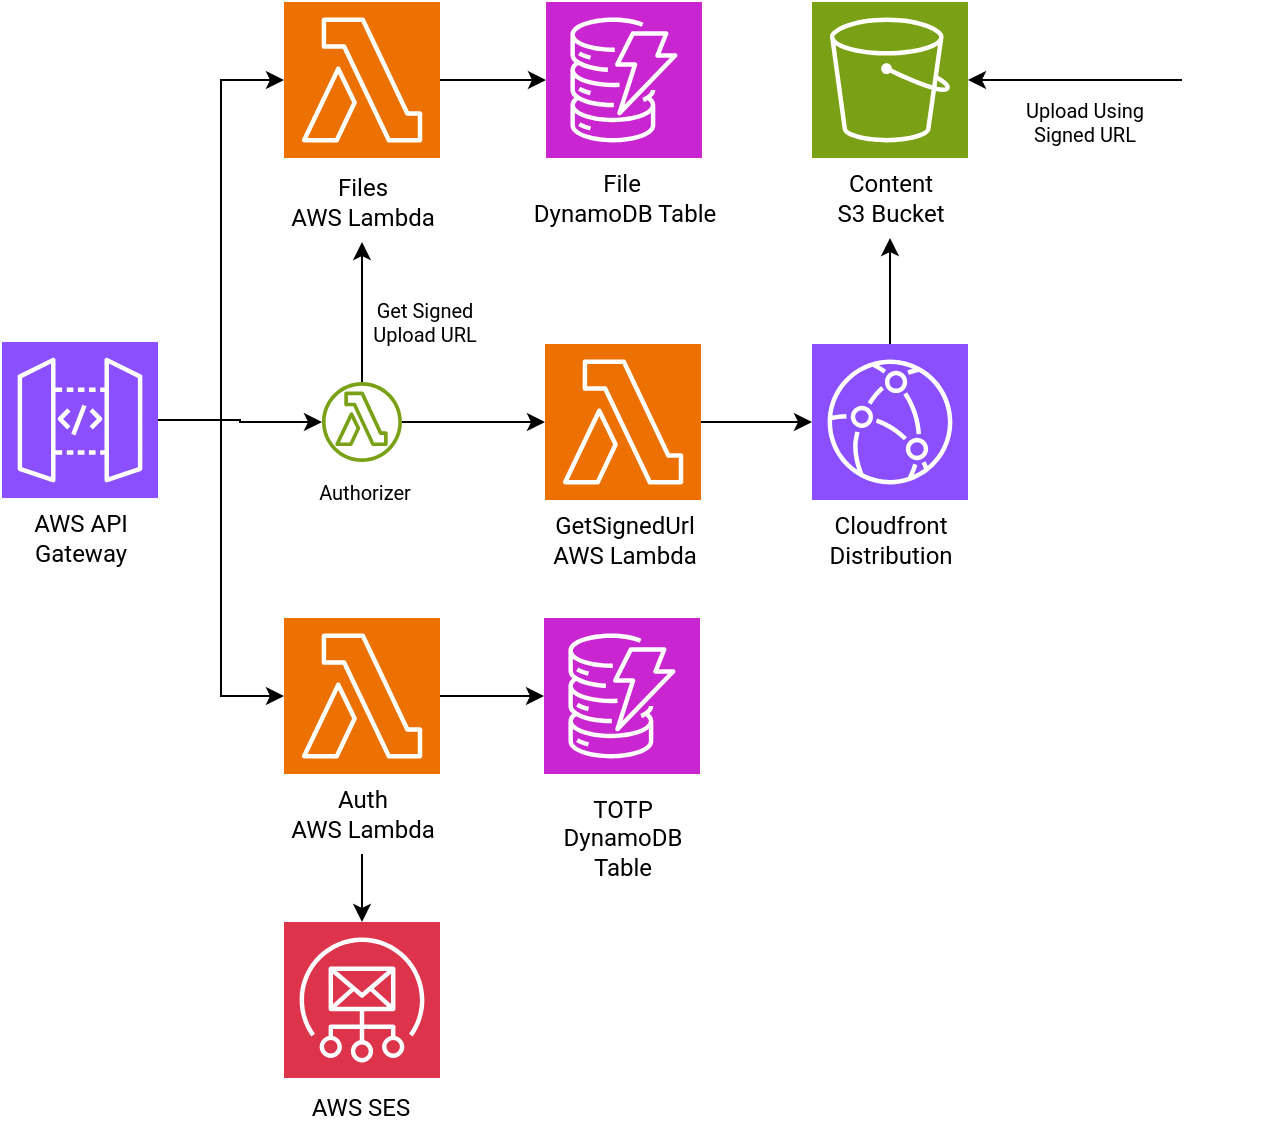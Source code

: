 <mxfile version="24.7.7">
  <diagram name="Página-1" id="8KjAR00LLoLAXdVm-00y">
    <mxGraphModel dx="989" dy="514" grid="1" gridSize="10" guides="1" tooltips="1" connect="1" arrows="1" fold="1" page="1" pageScale="1" pageWidth="827" pageHeight="1169" math="0" shadow="0">
      <root>
        <mxCell id="0" />
        <mxCell id="1" parent="0" />
        <mxCell id="nZ5j-B5OcQxF__eQg0Yg-3" value="" style="group" vertex="1" connectable="0" parent="1">
          <mxGeometry x="464" y="90" width="80" height="118" as="geometry" />
        </mxCell>
        <mxCell id="nZ5j-B5OcQxF__eQg0Yg-1" value="" style="sketch=0;points=[[0,0,0],[0.25,0,0],[0.5,0,0],[0.75,0,0],[1,0,0],[0,1,0],[0.25,1,0],[0.5,1,0],[0.75,1,0],[1,1,0],[0,0.25,0],[0,0.5,0],[0,0.75,0],[1,0.25,0],[1,0.5,0],[1,0.75,0]];outlineConnect=0;fontColor=#232F3E;fillColor=#7AA116;strokeColor=#ffffff;dashed=0;verticalLabelPosition=bottom;verticalAlign=top;align=center;html=1;fontSize=12;fontStyle=0;aspect=fixed;shape=mxgraph.aws4.resourceIcon;resIcon=mxgraph.aws4.s3;" vertex="1" parent="nZ5j-B5OcQxF__eQg0Yg-3">
          <mxGeometry x="1" width="78" height="78" as="geometry" />
        </mxCell>
        <mxCell id="nZ5j-B5OcQxF__eQg0Yg-2" value="&lt;div&gt;Content&lt;/div&gt;&lt;div&gt;S3 Bucket&lt;/div&gt;" style="text;html=1;align=center;verticalAlign=middle;resizable=0;points=[];autosize=1;strokeColor=none;fillColor=none;fontFamily=Roboto;fontSource=https%3A%2F%2Ffonts.googleapis.com%2Fcss%3Ffamily%3DRoboto;" vertex="1" parent="nZ5j-B5OcQxF__eQg0Yg-3">
          <mxGeometry y="78" width="80" height="40" as="geometry" />
        </mxCell>
        <mxCell id="nZ5j-B5OcQxF__eQg0Yg-6" value="" style="group" vertex="1" connectable="0" parent="1">
          <mxGeometry x="459" y="261" width="90" height="118" as="geometry" />
        </mxCell>
        <mxCell id="nZ5j-B5OcQxF__eQg0Yg-4" value="" style="sketch=0;points=[[0,0,0],[0.25,0,0],[0.5,0,0],[0.75,0,0],[1,0,0],[0,1,0],[0.25,1,0],[0.5,1,0],[0.75,1,0],[1,1,0],[0,0.25,0],[0,0.5,0],[0,0.75,0],[1,0.25,0],[1,0.5,0],[1,0.75,0]];outlineConnect=0;fontColor=#232F3E;fillColor=#8C4FFF;strokeColor=#ffffff;dashed=0;verticalLabelPosition=bottom;verticalAlign=top;align=center;html=1;fontSize=12;fontStyle=0;aspect=fixed;shape=mxgraph.aws4.resourceIcon;resIcon=mxgraph.aws4.cloudfront;" vertex="1" parent="nZ5j-B5OcQxF__eQg0Yg-6">
          <mxGeometry x="6" width="78" height="78" as="geometry" />
        </mxCell>
        <mxCell id="nZ5j-B5OcQxF__eQg0Yg-5" value="&lt;div&gt;Cloudfront&lt;/div&gt;&lt;div&gt;Distribution&lt;/div&gt;" style="text;html=1;align=center;verticalAlign=middle;resizable=0;points=[];autosize=1;strokeColor=none;fillColor=none;fontFamily=Roboto;fontSource=https%3A%2F%2Ffonts.googleapis.com%2Fcss%3Ffamily%3DRoboto;" vertex="1" parent="nZ5j-B5OcQxF__eQg0Yg-6">
          <mxGeometry y="78" width="90" height="40" as="geometry" />
        </mxCell>
        <mxCell id="nZ5j-B5OcQxF__eQg0Yg-12" value="" style="group" vertex="1" connectable="0" parent="1">
          <mxGeometry x="330" y="398" width="80" height="140" as="geometry" />
        </mxCell>
        <mxCell id="nZ5j-B5OcQxF__eQg0Yg-10" value="" style="sketch=0;points=[[0,0,0],[0.25,0,0],[0.5,0,0],[0.75,0,0],[1,0,0],[0,1,0],[0.25,1,0],[0.5,1,0],[0.75,1,0],[1,1,0],[0,0.25,0],[0,0.5,0],[0,0.75,0],[1,0.25,0],[1,0.5,0],[1,0.75,0]];outlineConnect=0;fontColor=#232F3E;fillColor=#C925D1;strokeColor=#ffffff;dashed=0;verticalLabelPosition=bottom;verticalAlign=top;align=center;html=1;fontSize=12;fontStyle=0;aspect=fixed;shape=mxgraph.aws4.resourceIcon;resIcon=mxgraph.aws4.dynamodb;" vertex="1" parent="nZ5j-B5OcQxF__eQg0Yg-12">
          <mxGeometry x="1" width="78" height="78" as="geometry" />
        </mxCell>
        <mxCell id="nZ5j-B5OcQxF__eQg0Yg-11" value="TOTP&lt;br&gt;DynamoDB&lt;br&gt;Table" style="text;html=1;align=center;verticalAlign=middle;resizable=0;points=[];autosize=1;strokeColor=none;fillColor=none;fontFamily=Roboto;fontSource=https%3A%2F%2Ffonts.googleapis.com%2Fcss%3Ffamily%3DRoboto;" vertex="1" parent="nZ5j-B5OcQxF__eQg0Yg-12">
          <mxGeometry y="80" width="80" height="60" as="geometry" />
        </mxCell>
        <mxCell id="nZ5j-B5OcQxF__eQg0Yg-15" value="" style="group" vertex="1" connectable="0" parent="1">
          <mxGeometry x="60" y="260" width="78" height="118" as="geometry" />
        </mxCell>
        <mxCell id="nZ5j-B5OcQxF__eQg0Yg-13" value="" style="sketch=0;points=[[0,0,0],[0.25,0,0],[0.5,0,0],[0.75,0,0],[1,0,0],[0,1,0],[0.25,1,0],[0.5,1,0],[0.75,1,0],[1,1,0],[0,0.25,0],[0,0.5,0],[0,0.75,0],[1,0.25,0],[1,0.5,0],[1,0.75,0]];outlineConnect=0;fontColor=#232F3E;fillColor=#8C4FFF;strokeColor=#ffffff;dashed=0;verticalLabelPosition=bottom;verticalAlign=top;align=center;html=1;fontSize=12;fontStyle=0;aspect=fixed;shape=mxgraph.aws4.resourceIcon;resIcon=mxgraph.aws4.api_gateway;" vertex="1" parent="nZ5j-B5OcQxF__eQg0Yg-15">
          <mxGeometry width="78" height="78" as="geometry" />
        </mxCell>
        <mxCell id="nZ5j-B5OcQxF__eQg0Yg-14" value="&lt;div&gt;AWS API&lt;/div&gt;&lt;div&gt;Gateway&lt;br&gt;&lt;/div&gt;" style="text;html=1;align=center;verticalAlign=middle;resizable=0;points=[];autosize=1;strokeColor=none;fillColor=none;fontFamily=Roboto;fontSource=https%3A%2F%2Ffonts.googleapis.com%2Fcss%3Ffamily%3DRoboto;" vertex="1" parent="nZ5j-B5OcQxF__eQg0Yg-15">
          <mxGeometry x="4" y="78" width="70" height="40" as="geometry" />
        </mxCell>
        <mxCell id="nZ5j-B5OcQxF__eQg0Yg-18" value="" style="group" vertex="1" connectable="0" parent="1">
          <mxGeometry x="190" y="90" width="100" height="120" as="geometry" />
        </mxCell>
        <mxCell id="nZ5j-B5OcQxF__eQg0Yg-16" value="" style="sketch=0;points=[[0,0,0],[0.25,0,0],[0.5,0,0],[0.75,0,0],[1,0,0],[0,1,0],[0.25,1,0],[0.5,1,0],[0.75,1,0],[1,1,0],[0,0.25,0],[0,0.5,0],[0,0.75,0],[1,0.25,0],[1,0.5,0],[1,0.75,0]];outlineConnect=0;fontColor=#232F3E;fillColor=#ED7100;strokeColor=#ffffff;dashed=0;verticalLabelPosition=bottom;verticalAlign=top;align=center;html=1;fontSize=12;fontStyle=0;aspect=fixed;shape=mxgraph.aws4.resourceIcon;resIcon=mxgraph.aws4.lambda;" vertex="1" parent="nZ5j-B5OcQxF__eQg0Yg-18">
          <mxGeometry x="11" width="78" height="78" as="geometry" />
        </mxCell>
        <mxCell id="nZ5j-B5OcQxF__eQg0Yg-17" value="Files&lt;br&gt;AWS Lambda" style="text;html=1;align=center;verticalAlign=middle;resizable=0;points=[];autosize=1;strokeColor=none;fillColor=none;fontFamily=Roboto;fontSource=https%3A%2F%2Ffonts.googleapis.com%2Fcss%3Ffamily%3DRoboto;" vertex="1" parent="nZ5j-B5OcQxF__eQg0Yg-18">
          <mxGeometry y="80" width="100" height="40" as="geometry" />
        </mxCell>
        <mxCell id="nZ5j-B5OcQxF__eQg0Yg-27" value="" style="group" vertex="1" connectable="0" parent="1">
          <mxGeometry x="190" y="398" width="100" height="118" as="geometry" />
        </mxCell>
        <mxCell id="nZ5j-B5OcQxF__eQg0Yg-25" value="" style="sketch=0;points=[[0,0,0],[0.25,0,0],[0.5,0,0],[0.75,0,0],[1,0,0],[0,1,0],[0.25,1,0],[0.5,1,0],[0.75,1,0],[1,1,0],[0,0.25,0],[0,0.5,0],[0,0.75,0],[1,0.25,0],[1,0.5,0],[1,0.75,0]];outlineConnect=0;fontColor=#232F3E;fillColor=#ED7100;strokeColor=#ffffff;dashed=0;verticalLabelPosition=bottom;verticalAlign=top;align=center;html=1;fontSize=12;fontStyle=0;aspect=fixed;shape=mxgraph.aws4.resourceIcon;resIcon=mxgraph.aws4.lambda;" vertex="1" parent="nZ5j-B5OcQxF__eQg0Yg-27">
          <mxGeometry x="11" width="78" height="78" as="geometry" />
        </mxCell>
        <mxCell id="nZ5j-B5OcQxF__eQg0Yg-26" value="Auth&lt;br&gt;AWS Lambda" style="text;html=1;align=center;verticalAlign=middle;resizable=0;points=[];autosize=1;strokeColor=none;fillColor=none;fontFamily=Roboto;fontSource=https%3A%2F%2Ffonts.googleapis.com%2Fcss%3Ffamily%3DRoboto;" vertex="1" parent="nZ5j-B5OcQxF__eQg0Yg-27">
          <mxGeometry y="78" width="100" height="40" as="geometry" />
        </mxCell>
        <mxCell id="nZ5j-B5OcQxF__eQg0Yg-33" value="" style="group" vertex="1" connectable="0" parent="1">
          <mxGeometry x="201" y="550" width="78" height="108" as="geometry" />
        </mxCell>
        <mxCell id="nZ5j-B5OcQxF__eQg0Yg-31" value="" style="sketch=0;points=[[0,0,0],[0.25,0,0],[0.5,0,0],[0.75,0,0],[1,0,0],[0,1,0],[0.25,1,0],[0.5,1,0],[0.75,1,0],[1,1,0],[0,0.25,0],[0,0.5,0],[0,0.75,0],[1,0.25,0],[1,0.5,0],[1,0.75,0]];outlineConnect=0;fontColor=#232F3E;fillColor=#DD344C;strokeColor=#ffffff;dashed=0;verticalLabelPosition=bottom;verticalAlign=top;align=center;html=1;fontSize=12;fontStyle=0;aspect=fixed;shape=mxgraph.aws4.resourceIcon;resIcon=mxgraph.aws4.simple_email_service;" vertex="1" parent="nZ5j-B5OcQxF__eQg0Yg-33">
          <mxGeometry width="78" height="78" as="geometry" />
        </mxCell>
        <mxCell id="nZ5j-B5OcQxF__eQg0Yg-32" value="AWS SES" style="text;html=1;align=center;verticalAlign=middle;resizable=0;points=[];autosize=1;strokeColor=none;fillColor=none;fontFamily=Roboto;fontSource=https%3A%2F%2Ffonts.googleapis.com%2Fcss%3Ffamily%3DRoboto;" vertex="1" parent="nZ5j-B5OcQxF__eQg0Yg-33">
          <mxGeometry x="3" y="78" width="70" height="30" as="geometry" />
        </mxCell>
        <mxCell id="nZ5j-B5OcQxF__eQg0Yg-39" value="" style="group" vertex="1" connectable="0" parent="1">
          <mxGeometry x="325.5" y="261" width="95" height="118" as="geometry" />
        </mxCell>
        <mxCell id="nZ5j-B5OcQxF__eQg0Yg-37" value="" style="sketch=0;points=[[0,0,0],[0.25,0,0],[0.5,0,0],[0.75,0,0],[1,0,0],[0,1,0],[0.25,1,0],[0.5,1,0],[0.75,1,0],[1,1,0],[0,0.25,0],[0,0.5,0],[0,0.75,0],[1,0.25,0],[1,0.5,0],[1,0.75,0]];outlineConnect=0;fontColor=#232F3E;fillColor=#ED7100;strokeColor=#ffffff;dashed=0;verticalLabelPosition=bottom;verticalAlign=top;align=center;html=1;fontSize=12;fontStyle=0;aspect=fixed;shape=mxgraph.aws4.resourceIcon;resIcon=mxgraph.aws4.lambda;" vertex="1" parent="nZ5j-B5OcQxF__eQg0Yg-39">
          <mxGeometry x="6" width="78" height="78" as="geometry" />
        </mxCell>
        <mxCell id="nZ5j-B5OcQxF__eQg0Yg-38" value="GetSignedUrl&lt;br&gt;AWS Lambda" style="text;html=1;align=center;verticalAlign=middle;resizable=0;points=[];autosize=1;strokeColor=none;fillColor=none;fontFamily=Roboto;fontSource=https%3A%2F%2Ffonts.googleapis.com%2Fcss%3Ffamily%3DRoboto;" vertex="1" parent="nZ5j-B5OcQxF__eQg0Yg-39">
          <mxGeometry x="-5" y="78" width="100" height="40" as="geometry" />
        </mxCell>
        <mxCell id="nZ5j-B5OcQxF__eQg0Yg-81" style="edgeStyle=orthogonalEdgeStyle;rounded=0;orthogonalLoop=1;jettySize=auto;html=1;exitX=0;exitY=0.5;exitDx=0;exitDy=0;" edge="1" parent="1" source="nZ5j-B5OcQxF__eQg0Yg-59" target="nZ5j-B5OcQxF__eQg0Yg-1">
          <mxGeometry relative="1" as="geometry" />
        </mxCell>
        <mxCell id="nZ5j-B5OcQxF__eQg0Yg-59" value="" style="shape=image;html=1;verticalAlign=top;verticalLabelPosition=bottom;labelBackgroundColor=#ffffff;imageAspect=0;aspect=fixed;image=https://cdn0.iconfinder.com/data/icons/google-material-design-3-0/48/ic_http_48px-128.png" vertex="1" parent="1">
          <mxGeometry x="650" y="104" width="50" height="50" as="geometry" />
        </mxCell>
        <mxCell id="nZ5j-B5OcQxF__eQg0Yg-61" value="&lt;div style=&quot;font-size: 10px;&quot;&gt;Upload Using&lt;/div&gt;&lt;div style=&quot;font-size: 10px;&quot;&gt;Signed URL&lt;/div&gt;" style="text;html=1;align=center;verticalAlign=middle;resizable=0;points=[];autosize=1;strokeColor=none;fillColor=none;fontFamily=Roboto;fontSource=https%3A%2F%2Ffonts.googleapis.com%2Fcss%3Ffamily%3DRoboto;fontSize=10;" vertex="1" parent="1">
          <mxGeometry x="561" y="130" width="80" height="40" as="geometry" />
        </mxCell>
        <mxCell id="nZ5j-B5OcQxF__eQg0Yg-62" value="" style="group" vertex="1" connectable="0" parent="1">
          <mxGeometry x="316" y="90" width="110" height="118" as="geometry" />
        </mxCell>
        <mxCell id="nZ5j-B5OcQxF__eQg0Yg-7" value="" style="sketch=0;points=[[0,0,0],[0.25,0,0],[0.5,0,0],[0.75,0,0],[1,0,0],[0,1,0],[0.25,1,0],[0.5,1,0],[0.75,1,0],[1,1,0],[0,0.25,0],[0,0.5,0],[0,0.75,0],[1,0.25,0],[1,0.5,0],[1,0.75,0]];outlineConnect=0;fontColor=#232F3E;fillColor=#C925D1;strokeColor=#ffffff;dashed=0;verticalLabelPosition=bottom;verticalAlign=top;align=center;html=1;fontSize=12;fontStyle=0;aspect=fixed;shape=mxgraph.aws4.resourceIcon;resIcon=mxgraph.aws4.dynamodb;" vertex="1" parent="nZ5j-B5OcQxF__eQg0Yg-62">
          <mxGeometry x="16" width="78" height="78" as="geometry" />
        </mxCell>
        <mxCell id="nZ5j-B5OcQxF__eQg0Yg-8" value="&lt;div&gt;File&amp;nbsp;&lt;/div&gt;&lt;div&gt;DynamoDB Table&lt;/div&gt;" style="text;html=1;align=center;verticalAlign=middle;resizable=0;points=[];autosize=1;strokeColor=none;fillColor=none;fontFamily=Roboto;fontSource=https%3A%2F%2Ffonts.googleapis.com%2Fcss%3Ffamily%3DRoboto;" vertex="1" parent="nZ5j-B5OcQxF__eQg0Yg-62">
          <mxGeometry y="78" width="110" height="40" as="geometry" />
        </mxCell>
        <mxCell id="nZ5j-B5OcQxF__eQg0Yg-66" style="edgeStyle=orthogonalEdgeStyle;rounded=0;orthogonalLoop=1;jettySize=auto;html=1;exitX=1;exitY=0.5;exitDx=0;exitDy=0;exitPerimeter=0;entryX=0;entryY=0.5;entryDx=0;entryDy=0;entryPerimeter=0;" edge="1" parent="1" source="nZ5j-B5OcQxF__eQg0Yg-16" target="nZ5j-B5OcQxF__eQg0Yg-7">
          <mxGeometry relative="1" as="geometry" />
        </mxCell>
        <mxCell id="nZ5j-B5OcQxF__eQg0Yg-67" style="edgeStyle=orthogonalEdgeStyle;rounded=0;orthogonalLoop=1;jettySize=auto;html=1;exitX=1;exitY=0.5;exitDx=0;exitDy=0;exitPerimeter=0;entryX=0;entryY=0.5;entryDx=0;entryDy=0;entryPerimeter=0;" edge="1" parent="1" source="nZ5j-B5OcQxF__eQg0Yg-13" target="nZ5j-B5OcQxF__eQg0Yg-25">
          <mxGeometry relative="1" as="geometry" />
        </mxCell>
        <mxCell id="nZ5j-B5OcQxF__eQg0Yg-68" style="edgeStyle=orthogonalEdgeStyle;rounded=0;orthogonalLoop=1;jettySize=auto;html=1;exitX=1;exitY=0.5;exitDx=0;exitDy=0;exitPerimeter=0;entryX=0;entryY=0.5;entryDx=0;entryDy=0;entryPerimeter=0;" edge="1" parent="1" source="nZ5j-B5OcQxF__eQg0Yg-25" target="nZ5j-B5OcQxF__eQg0Yg-10">
          <mxGeometry relative="1" as="geometry" />
        </mxCell>
        <mxCell id="nZ5j-B5OcQxF__eQg0Yg-69" style="edgeStyle=orthogonalEdgeStyle;rounded=0;orthogonalLoop=1;jettySize=auto;html=1;entryX=0.5;entryY=0;entryDx=0;entryDy=0;entryPerimeter=0;" edge="1" parent="1" source="nZ5j-B5OcQxF__eQg0Yg-26" target="nZ5j-B5OcQxF__eQg0Yg-31">
          <mxGeometry relative="1" as="geometry" />
        </mxCell>
        <mxCell id="nZ5j-B5OcQxF__eQg0Yg-74" style="edgeStyle=orthogonalEdgeStyle;rounded=0;orthogonalLoop=1;jettySize=auto;html=1;" edge="1" parent="1" source="nZ5j-B5OcQxF__eQg0Yg-71" target="nZ5j-B5OcQxF__eQg0Yg-17">
          <mxGeometry relative="1" as="geometry" />
        </mxCell>
        <mxCell id="nZ5j-B5OcQxF__eQg0Yg-71" value="" style="sketch=0;outlineConnect=0;fontColor=#232F3E;gradientColor=none;fillColor=#7AA116;strokeColor=none;dashed=0;verticalLabelPosition=bottom;verticalAlign=top;align=center;html=1;fontSize=12;fontStyle=0;aspect=fixed;pointerEvents=1;shape=mxgraph.aws4.lambda_function;" vertex="1" parent="1">
          <mxGeometry x="220" y="280" width="40" height="40" as="geometry" />
        </mxCell>
        <mxCell id="nZ5j-B5OcQxF__eQg0Yg-72" style="edgeStyle=orthogonalEdgeStyle;rounded=0;orthogonalLoop=1;jettySize=auto;html=1;exitX=1;exitY=0.5;exitDx=0;exitDy=0;exitPerimeter=0;" edge="1" parent="1" source="nZ5j-B5OcQxF__eQg0Yg-13" target="nZ5j-B5OcQxF__eQg0Yg-71">
          <mxGeometry relative="1" as="geometry" />
        </mxCell>
        <mxCell id="nZ5j-B5OcQxF__eQg0Yg-73" value="&lt;div style=&quot;font-size: 10px;&quot;&gt;Authorizer&lt;/div&gt;" style="text;html=1;align=center;verticalAlign=middle;resizable=0;points=[];autosize=1;strokeColor=none;fillColor=none;fontFamily=Roboto;fontSource=https%3A%2F%2Ffonts.googleapis.com%2Fcss%3Ffamily%3DRoboto;fontSize=10;" vertex="1" parent="1">
          <mxGeometry x="206" y="320" width="70" height="30" as="geometry" />
        </mxCell>
        <mxCell id="nZ5j-B5OcQxF__eQg0Yg-75" value="&lt;div style=&quot;font-size: 10px;&quot;&gt;Get Signed&lt;/div&gt;&lt;div style=&quot;font-size: 10px;&quot;&gt;Upload URL&lt;/div&gt;" style="text;html=1;align=center;verticalAlign=middle;resizable=0;points=[];autosize=1;strokeColor=none;fillColor=none;fontSize=10;fontFamily=Roboto;fontSource=https%3A%2F%2Ffonts.googleapis.com%2Fcss%3Ffamily%3DRoboto;" vertex="1" parent="1">
          <mxGeometry x="231" y="230" width="80" height="40" as="geometry" />
        </mxCell>
        <mxCell id="nZ5j-B5OcQxF__eQg0Yg-76" style="edgeStyle=orthogonalEdgeStyle;rounded=0;orthogonalLoop=1;jettySize=auto;html=1;exitX=1;exitY=0.5;exitDx=0;exitDy=0;exitPerimeter=0;entryX=0;entryY=0.5;entryDx=0;entryDy=0;entryPerimeter=0;" edge="1" parent="1" source="nZ5j-B5OcQxF__eQg0Yg-13" target="nZ5j-B5OcQxF__eQg0Yg-16">
          <mxGeometry relative="1" as="geometry" />
        </mxCell>
        <mxCell id="nZ5j-B5OcQxF__eQg0Yg-78" style="edgeStyle=orthogonalEdgeStyle;rounded=0;orthogonalLoop=1;jettySize=auto;html=1;entryX=0;entryY=0.5;entryDx=0;entryDy=0;entryPerimeter=0;" edge="1" parent="1" source="nZ5j-B5OcQxF__eQg0Yg-71" target="nZ5j-B5OcQxF__eQg0Yg-37">
          <mxGeometry relative="1" as="geometry" />
        </mxCell>
        <mxCell id="nZ5j-B5OcQxF__eQg0Yg-79" style="edgeStyle=orthogonalEdgeStyle;rounded=0;orthogonalLoop=1;jettySize=auto;html=1;exitX=1;exitY=0.5;exitDx=0;exitDy=0;exitPerimeter=0;" edge="1" parent="1" source="nZ5j-B5OcQxF__eQg0Yg-37" target="nZ5j-B5OcQxF__eQg0Yg-4">
          <mxGeometry relative="1" as="geometry" />
        </mxCell>
        <mxCell id="nZ5j-B5OcQxF__eQg0Yg-80" style="edgeStyle=orthogonalEdgeStyle;rounded=0;orthogonalLoop=1;jettySize=auto;html=1;exitX=0.5;exitY=0;exitDx=0;exitDy=0;exitPerimeter=0;" edge="1" parent="1" source="nZ5j-B5OcQxF__eQg0Yg-4" target="nZ5j-B5OcQxF__eQg0Yg-2">
          <mxGeometry relative="1" as="geometry" />
        </mxCell>
      </root>
    </mxGraphModel>
  </diagram>
</mxfile>
